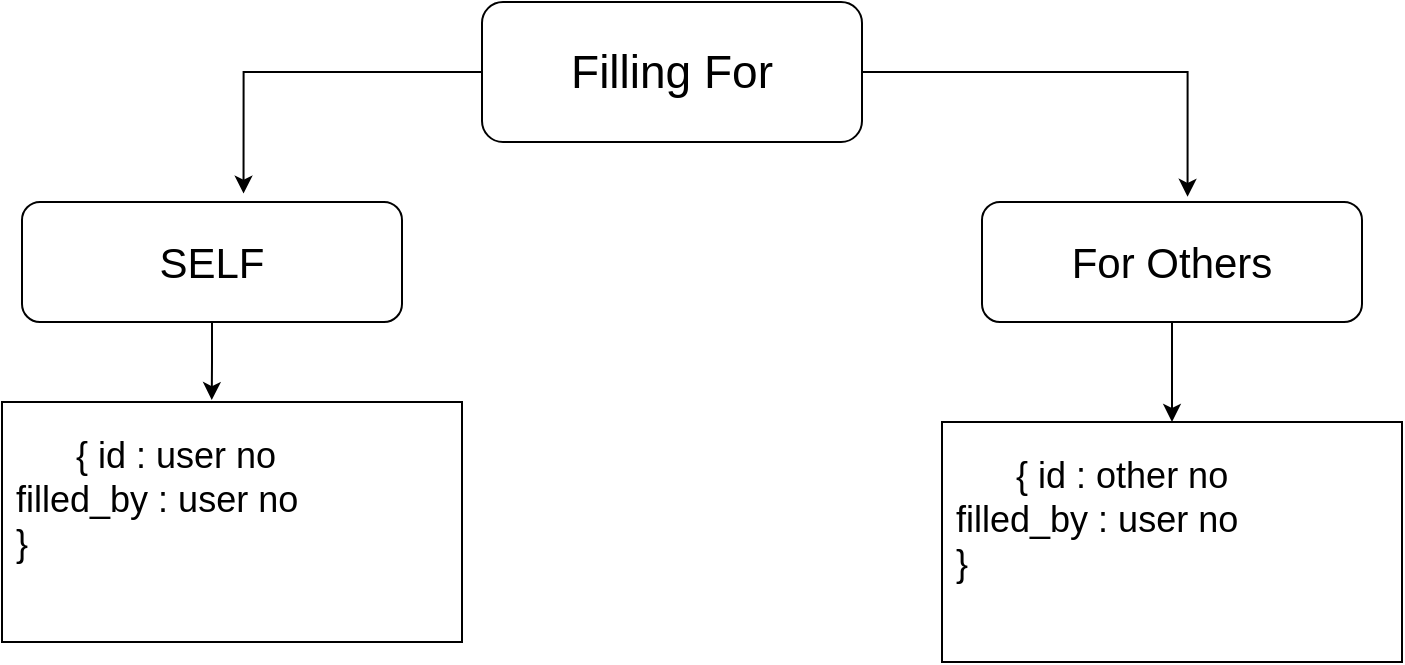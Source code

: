 <mxfile version="15.1.2" type="github">
  <diagram id="hgCmkIEfR-vc27P5w_Ru" name="Page-1">
    <mxGraphModel dx="1038" dy="617" grid="1" gridSize="10" guides="1" tooltips="1" connect="1" arrows="1" fold="1" page="1" pageScale="1" pageWidth="827" pageHeight="1169" math="0" shadow="0">
      <root>
        <mxCell id="0" />
        <mxCell id="1" parent="0" />
        <mxCell id="TFDhoGiQngdaoRP3eJ9b-5" style="edgeStyle=orthogonalEdgeStyle;rounded=0;orthogonalLoop=1;jettySize=auto;html=1;entryX=0.583;entryY=-0.07;entryDx=0;entryDy=0;entryPerimeter=0;" edge="1" parent="1" source="TFDhoGiQngdaoRP3eJ9b-1" target="TFDhoGiQngdaoRP3eJ9b-2">
          <mxGeometry relative="1" as="geometry" />
        </mxCell>
        <mxCell id="TFDhoGiQngdaoRP3eJ9b-6" style="edgeStyle=orthogonalEdgeStyle;rounded=0;orthogonalLoop=1;jettySize=auto;html=1;entryX=0.541;entryY=-0.043;entryDx=0;entryDy=0;entryPerimeter=0;" edge="1" parent="1" source="TFDhoGiQngdaoRP3eJ9b-1" target="TFDhoGiQngdaoRP3eJ9b-3">
          <mxGeometry relative="1" as="geometry" />
        </mxCell>
        <mxCell id="TFDhoGiQngdaoRP3eJ9b-1" value="&lt;font style=&quot;font-size: 23px&quot;&gt;Filling For&lt;/font&gt;" style="rounded=1;whiteSpace=wrap;html=1;" vertex="1" parent="1">
          <mxGeometry x="330" y="50" width="190" height="70" as="geometry" />
        </mxCell>
        <mxCell id="TFDhoGiQngdaoRP3eJ9b-10" style="edgeStyle=orthogonalEdgeStyle;rounded=0;orthogonalLoop=1;jettySize=auto;html=1;entryX=0.456;entryY=-0.008;entryDx=0;entryDy=0;entryPerimeter=0;" edge="1" parent="1" source="TFDhoGiQngdaoRP3eJ9b-2" target="TFDhoGiQngdaoRP3eJ9b-7">
          <mxGeometry relative="1" as="geometry" />
        </mxCell>
        <mxCell id="TFDhoGiQngdaoRP3eJ9b-2" value="&lt;font style=&quot;font-size: 21px&quot;&gt;SELF&lt;/font&gt;" style="rounded=1;whiteSpace=wrap;html=1;" vertex="1" parent="1">
          <mxGeometry x="100" y="150" width="190" height="60" as="geometry" />
        </mxCell>
        <mxCell id="TFDhoGiQngdaoRP3eJ9b-12" style="edgeStyle=orthogonalEdgeStyle;rounded=0;orthogonalLoop=1;jettySize=auto;html=1;entryX=0.5;entryY=0;entryDx=0;entryDy=0;" edge="1" parent="1" source="TFDhoGiQngdaoRP3eJ9b-3" target="TFDhoGiQngdaoRP3eJ9b-11">
          <mxGeometry relative="1" as="geometry" />
        </mxCell>
        <mxCell id="TFDhoGiQngdaoRP3eJ9b-3" value="&lt;font style=&quot;font-size: 21px&quot;&gt;For Others&lt;/font&gt;" style="rounded=1;whiteSpace=wrap;html=1;" vertex="1" parent="1">
          <mxGeometry x="580" y="150" width="190" height="60" as="geometry" />
        </mxCell>
        <mxCell id="TFDhoGiQngdaoRP3eJ9b-7" value="&lt;font style=&quot;font-size: 18px&quot;&gt;&amp;nbsp; &amp;nbsp; &amp;nbsp; &amp;nbsp;{ id : user no &lt;br&gt;&lt;span style=&quot;white-space: pre&quot;&gt;	&lt;/span&gt;filled_by : user no&lt;br&gt;&lt;span style=&quot;white-space: pre&quot;&gt;	&lt;/span&gt;}&lt;br&gt;&lt;br&gt;&lt;/font&gt;" style="rounded=0;whiteSpace=wrap;html=1;align=left;" vertex="1" parent="1">
          <mxGeometry x="90" y="250" width="230" height="120" as="geometry" />
        </mxCell>
        <mxCell id="TFDhoGiQngdaoRP3eJ9b-11" value="&lt;font style=&quot;font-size: 18px&quot;&gt;&amp;nbsp; &amp;nbsp; &amp;nbsp; &amp;nbsp;{ id : other no&lt;br&gt;&lt;span style=&quot;white-space: pre&quot;&gt;	&lt;/span&gt;filled_by : user no&lt;br&gt;&lt;span style=&quot;white-space: pre&quot;&gt;	&lt;/span&gt;}&lt;br&gt;&lt;br&gt;&lt;/font&gt;" style="rounded=0;whiteSpace=wrap;html=1;align=left;" vertex="1" parent="1">
          <mxGeometry x="560" y="260" width="230" height="120" as="geometry" />
        </mxCell>
      </root>
    </mxGraphModel>
  </diagram>
</mxfile>
